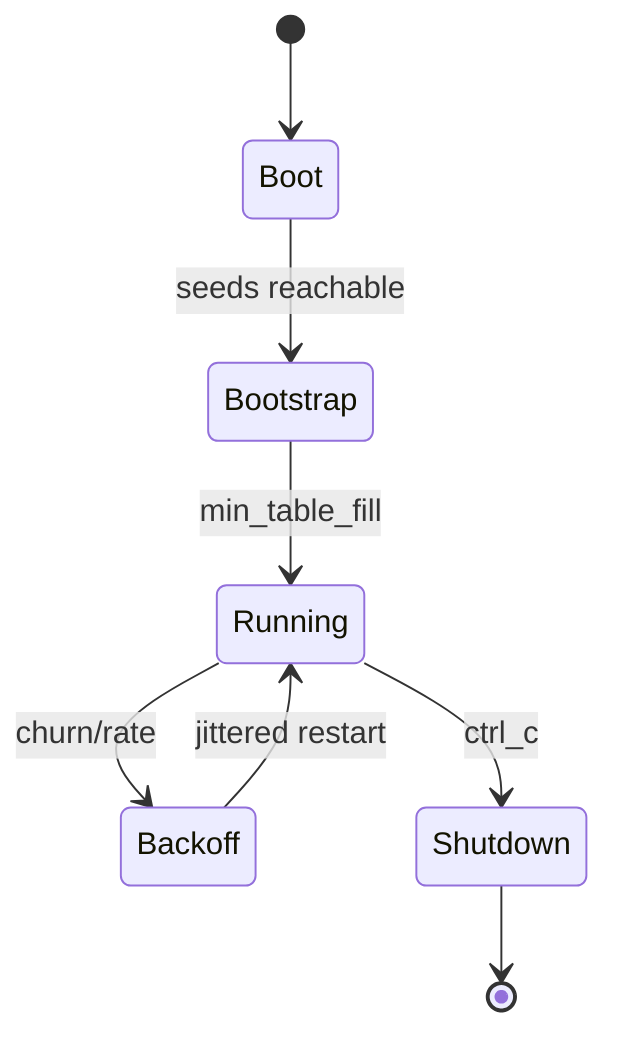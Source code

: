 stateDiagram-v2
  [*] --> Boot
  Boot --> Bootstrap: seeds reachable
  Bootstrap --> Running: min_table_fill
  Running --> Backoff: churn/rate
  Backoff --> Running: jittered restart
  Running --> Shutdown: ctrl_c
  Shutdown --> [*]